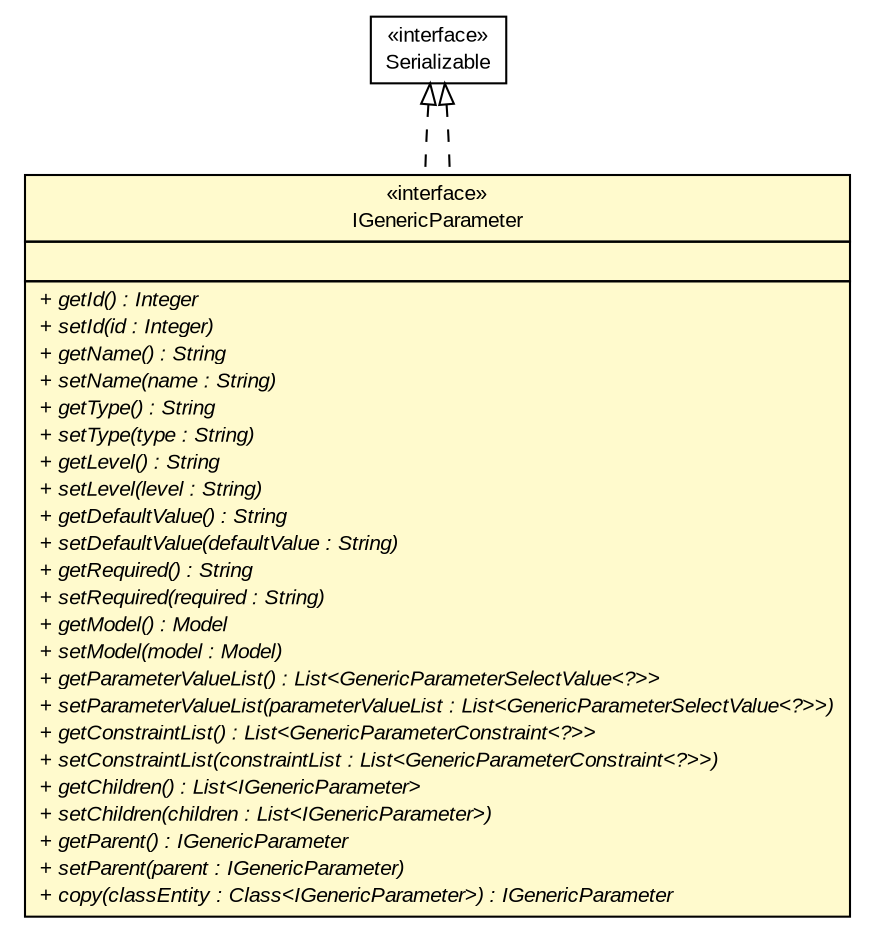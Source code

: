 #!/usr/local/bin/dot
#
# Class diagram 
# Generated by UMLGraph version R5_6-24-gf6e263 (http://www.umlgraph.org/)
#

digraph G {
	edge [fontname="arial",fontsize=10,labelfontname="arial",labelfontsize=10];
	node [fontname="arial",fontsize=10,shape=plaintext];
	nodesep=0.25;
	ranksep=0.5;
	// gov.sandia.cf.model.IGenericParameter
	c153961 [label=<<table title="gov.sandia.cf.model.IGenericParameter" border="0" cellborder="1" cellspacing="0" cellpadding="2" port="p" bgcolor="lemonChiffon" href="./IGenericParameter.html">
		<tr><td><table border="0" cellspacing="0" cellpadding="1">
<tr><td align="center" balign="center"> &#171;interface&#187; </td></tr>
<tr><td align="center" balign="center"> IGenericParameter </td></tr>
		</table></td></tr>
		<tr><td><table border="0" cellspacing="0" cellpadding="1">
<tr><td align="left" balign="left">  </td></tr>
		</table></td></tr>
		<tr><td><table border="0" cellspacing="0" cellpadding="1">
<tr><td align="left" balign="left"><font face="arial italic" point-size="10.0"> + getId() : Integer </font></td></tr>
<tr><td align="left" balign="left"><font face="arial italic" point-size="10.0"> + setId(id : Integer) </font></td></tr>
<tr><td align="left" balign="left"><font face="arial italic" point-size="10.0"> + getName() : String </font></td></tr>
<tr><td align="left" balign="left"><font face="arial italic" point-size="10.0"> + setName(name : String) </font></td></tr>
<tr><td align="left" balign="left"><font face="arial italic" point-size="10.0"> + getType() : String </font></td></tr>
<tr><td align="left" balign="left"><font face="arial italic" point-size="10.0"> + setType(type : String) </font></td></tr>
<tr><td align="left" balign="left"><font face="arial italic" point-size="10.0"> + getLevel() : String </font></td></tr>
<tr><td align="left" balign="left"><font face="arial italic" point-size="10.0"> + setLevel(level : String) </font></td></tr>
<tr><td align="left" balign="left"><font face="arial italic" point-size="10.0"> + getDefaultValue() : String </font></td></tr>
<tr><td align="left" balign="left"><font face="arial italic" point-size="10.0"> + setDefaultValue(defaultValue : String) </font></td></tr>
<tr><td align="left" balign="left"><font face="arial italic" point-size="10.0"> + getRequired() : String </font></td></tr>
<tr><td align="left" balign="left"><font face="arial italic" point-size="10.0"> + setRequired(required : String) </font></td></tr>
<tr><td align="left" balign="left"><font face="arial italic" point-size="10.0"> + getModel() : Model </font></td></tr>
<tr><td align="left" balign="left"><font face="arial italic" point-size="10.0"> + setModel(model : Model) </font></td></tr>
<tr><td align="left" balign="left"><font face="arial italic" point-size="10.0"> + getParameterValueList() : List&lt;GenericParameterSelectValue&lt;?&gt;&gt; </font></td></tr>
<tr><td align="left" balign="left"><font face="arial italic" point-size="10.0"> + setParameterValueList(parameterValueList : List&lt;GenericParameterSelectValue&lt;?&gt;&gt;) </font></td></tr>
<tr><td align="left" balign="left"><font face="arial italic" point-size="10.0"> + getConstraintList() : List&lt;GenericParameterConstraint&lt;?&gt;&gt; </font></td></tr>
<tr><td align="left" balign="left"><font face="arial italic" point-size="10.0"> + setConstraintList(constraintList : List&lt;GenericParameterConstraint&lt;?&gt;&gt;) </font></td></tr>
<tr><td align="left" balign="left"><font face="arial italic" point-size="10.0"> + getChildren() : List&lt;IGenericParameter&gt; </font></td></tr>
<tr><td align="left" balign="left"><font face="arial italic" point-size="10.0"> + setChildren(children : List&lt;IGenericParameter&gt;) </font></td></tr>
<tr><td align="left" balign="left"><font face="arial italic" point-size="10.0"> + getParent() : IGenericParameter </font></td></tr>
<tr><td align="left" balign="left"><font face="arial italic" point-size="10.0"> + setParent(parent : IGenericParameter) </font></td></tr>
<tr><td align="left" balign="left"><font face="arial italic" point-size="10.0"> + copy(classEntity : Class&lt;IGenericParameter&gt;) : IGenericParameter </font></td></tr>
		</table></td></tr>
		</table>>, URL="./IGenericParameter.html", fontname="arial", fontcolor="black", fontsize=10.0];
	//gov.sandia.cf.model.IGenericParameter implements java.io.Serializable
	c154313:p -> c153961:p [dir=back,arrowtail=empty,style=dashed];
	//gov.sandia.cf.model.IGenericParameter implements java.io.Serializable
	c154313:p -> c153961:p [dir=back,arrowtail=empty,style=dashed];
	// java.io.Serializable
	c154313 [label=<<table title="java.io.Serializable" border="0" cellborder="1" cellspacing="0" cellpadding="2" port="p" href="http://java.sun.com/j2se/1.4.2/docs/api/java/io/Serializable.html">
		<tr><td><table border="0" cellspacing="0" cellpadding="1">
<tr><td align="center" balign="center"> &#171;interface&#187; </td></tr>
<tr><td align="center" balign="center"> Serializable </td></tr>
		</table></td></tr>
		</table>>, URL="http://java.sun.com/j2se/1.4.2/docs/api/java/io/Serializable.html", fontname="arial", fontcolor="black", fontsize=10.0];
}

